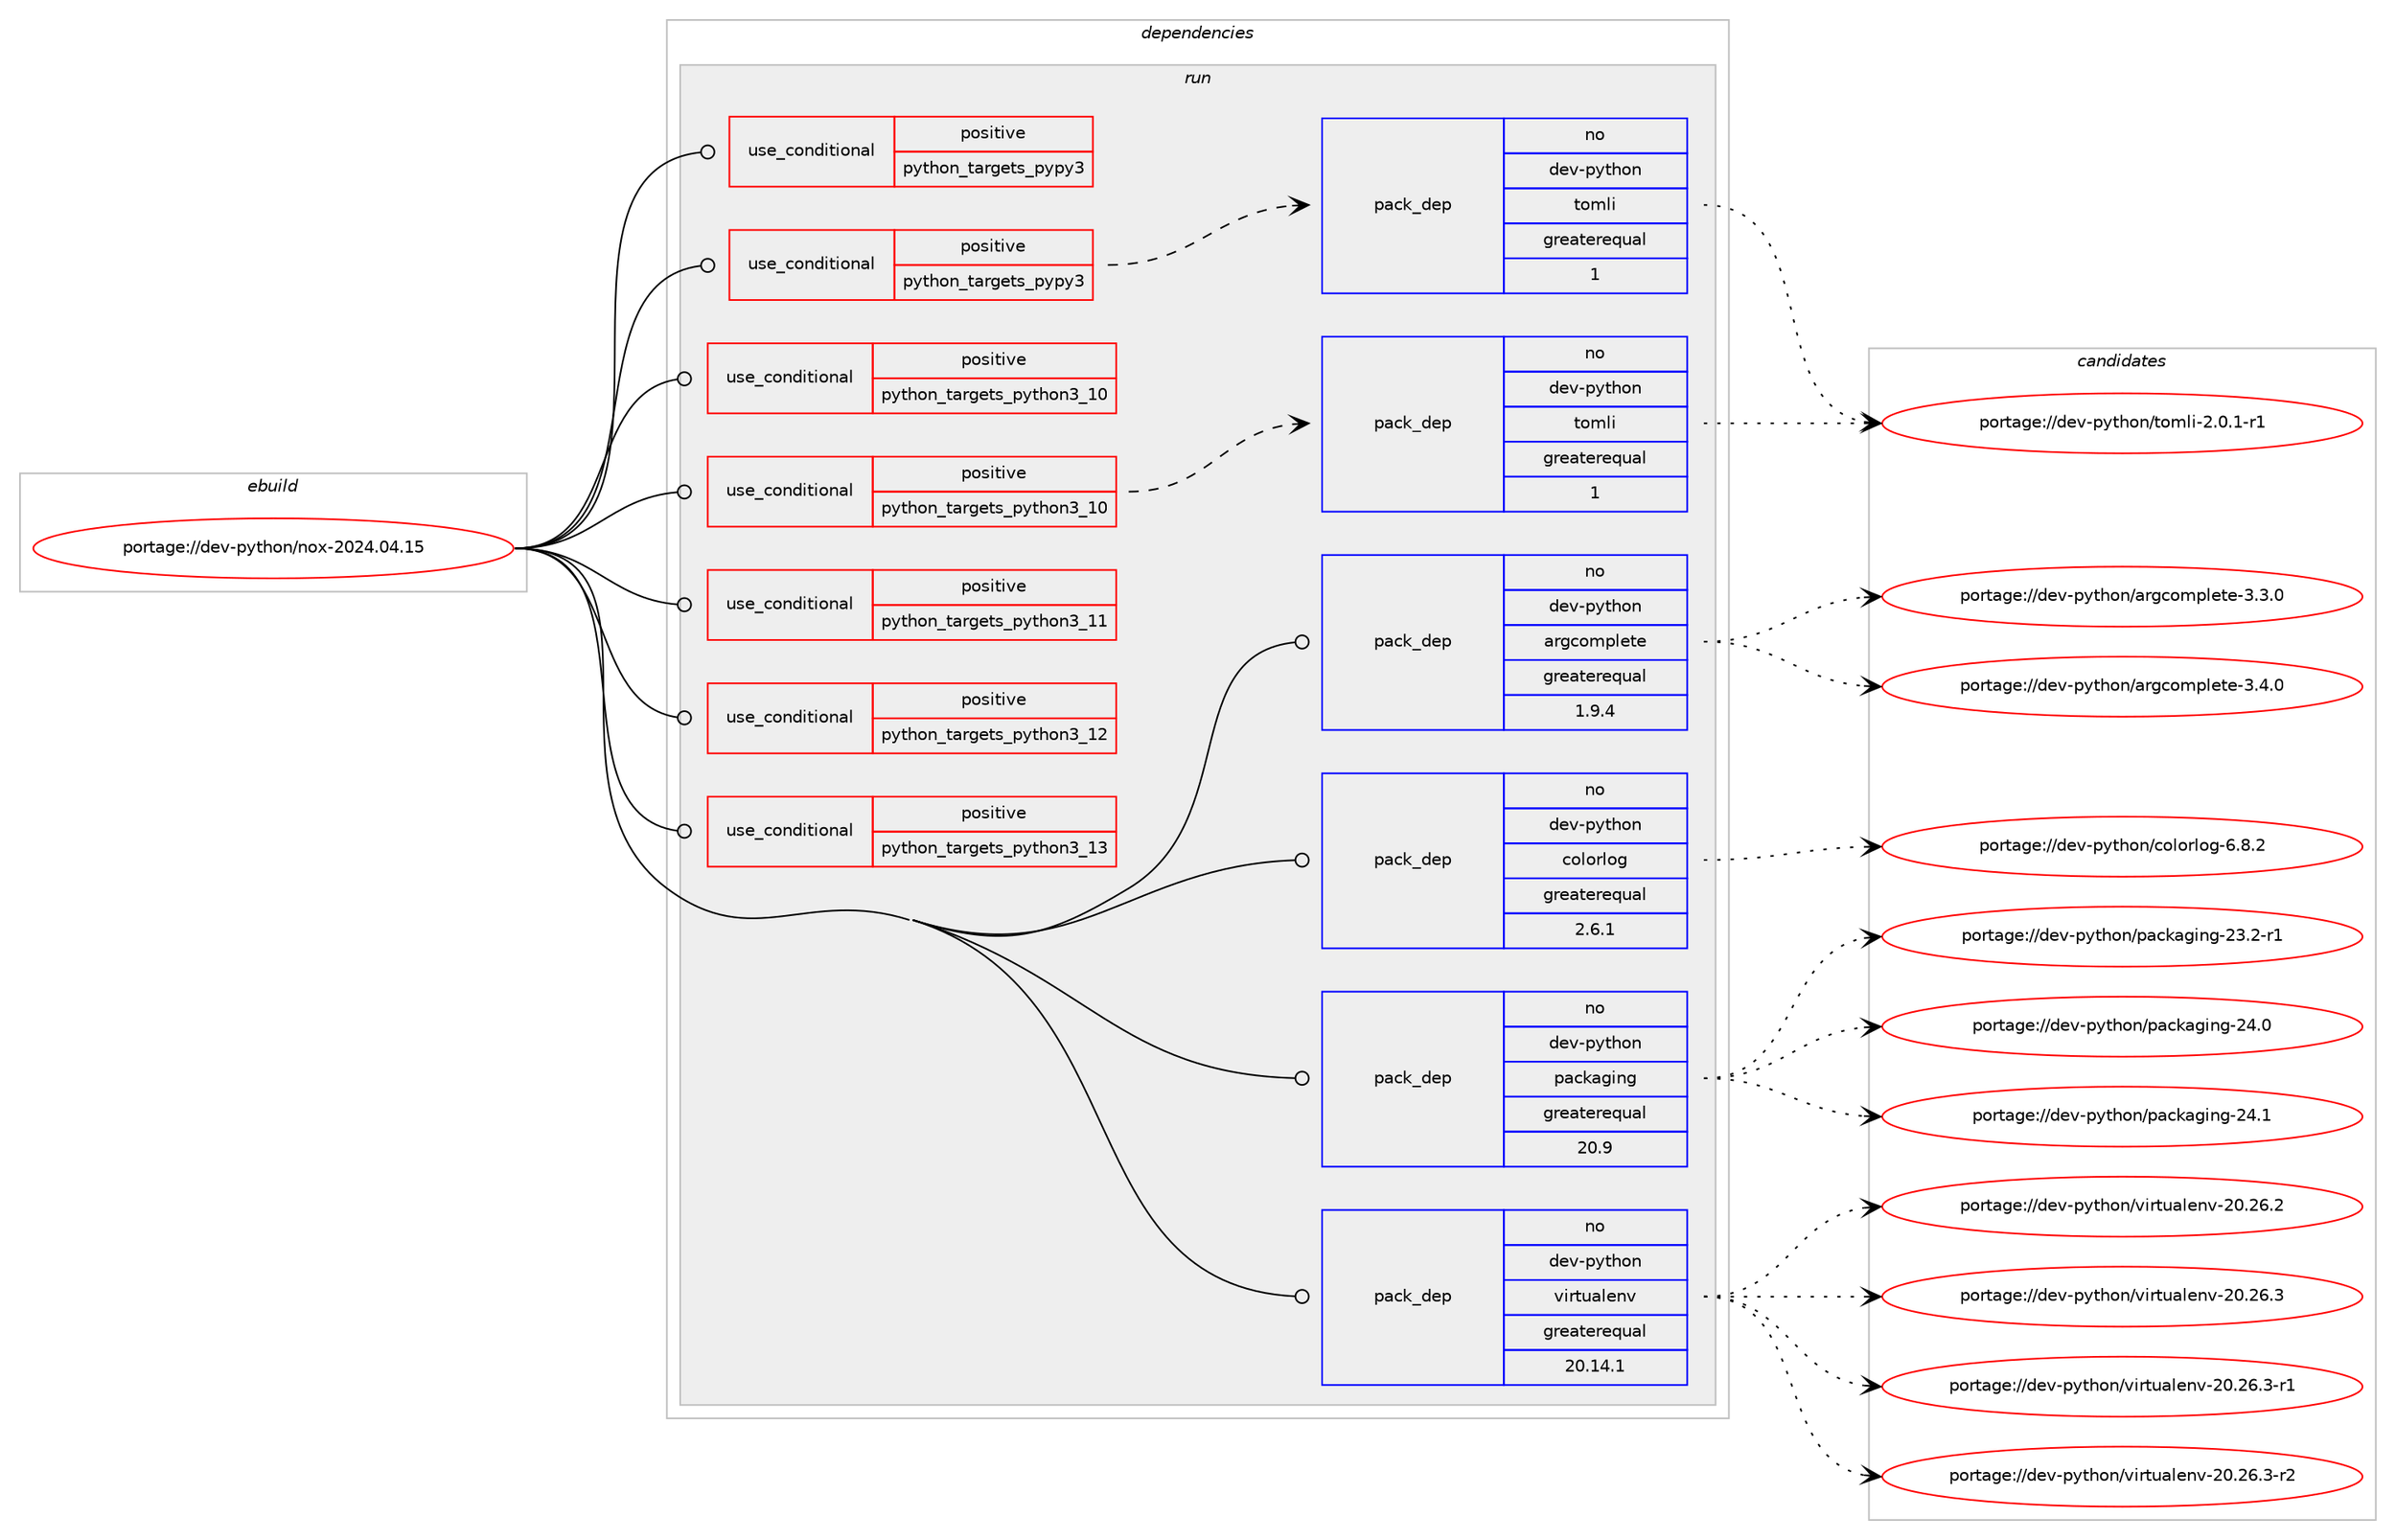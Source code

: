 digraph prolog {

# *************
# Graph options
# *************

newrank=true;
concentrate=true;
compound=true;
graph [rankdir=LR,fontname=Helvetica,fontsize=10,ranksep=1.5];#, ranksep=2.5, nodesep=0.2];
edge  [arrowhead=vee];
node  [fontname=Helvetica,fontsize=10];

# **********
# The ebuild
# **********

subgraph cluster_leftcol {
color=gray;
rank=same;
label=<<i>ebuild</i>>;
id [label="portage://dev-python/nox-2024.04.15", color=red, width=4, href="../dev-python/nox-2024.04.15.svg"];
}

# ****************
# The dependencies
# ****************

subgraph cluster_midcol {
color=gray;
label=<<i>dependencies</i>>;
subgraph cluster_compile {
fillcolor="#eeeeee";
style=filled;
label=<<i>compile</i>>;
}
subgraph cluster_compileandrun {
fillcolor="#eeeeee";
style=filled;
label=<<i>compile and run</i>>;
}
subgraph cluster_run {
fillcolor="#eeeeee";
style=filled;
label=<<i>run</i>>;
subgraph cond34317 {
dependency76634 [label=<<TABLE BORDER="0" CELLBORDER="1" CELLSPACING="0" CELLPADDING="4"><TR><TD ROWSPAN="3" CELLPADDING="10">use_conditional</TD></TR><TR><TD>positive</TD></TR><TR><TD>python_targets_pypy3</TD></TR></TABLE>>, shape=none, color=red];
# *** BEGIN UNKNOWN DEPENDENCY TYPE (TODO) ***
# dependency76634 -> package_dependency(portage://dev-python/nox-2024.04.15,run,no,dev-python,pypy3,none,[,,],any_same_slot,[])
# *** END UNKNOWN DEPENDENCY TYPE (TODO) ***

}
id:e -> dependency76634:w [weight=20,style="solid",arrowhead="odot"];
subgraph cond34318 {
dependency76635 [label=<<TABLE BORDER="0" CELLBORDER="1" CELLSPACING="0" CELLPADDING="4"><TR><TD ROWSPAN="3" CELLPADDING="10">use_conditional</TD></TR><TR><TD>positive</TD></TR><TR><TD>python_targets_pypy3</TD></TR></TABLE>>, shape=none, color=red];
subgraph pack41102 {
dependency76636 [label=<<TABLE BORDER="0" CELLBORDER="1" CELLSPACING="0" CELLPADDING="4" WIDTH="220"><TR><TD ROWSPAN="6" CELLPADDING="30">pack_dep</TD></TR><TR><TD WIDTH="110">no</TD></TR><TR><TD>dev-python</TD></TR><TR><TD>tomli</TD></TR><TR><TD>greaterequal</TD></TR><TR><TD>1</TD></TR></TABLE>>, shape=none, color=blue];
}
dependency76635:e -> dependency76636:w [weight=20,style="dashed",arrowhead="vee"];
}
id:e -> dependency76635:w [weight=20,style="solid",arrowhead="odot"];
subgraph cond34319 {
dependency76637 [label=<<TABLE BORDER="0" CELLBORDER="1" CELLSPACING="0" CELLPADDING="4"><TR><TD ROWSPAN="3" CELLPADDING="10">use_conditional</TD></TR><TR><TD>positive</TD></TR><TR><TD>python_targets_python3_10</TD></TR></TABLE>>, shape=none, color=red];
# *** BEGIN UNKNOWN DEPENDENCY TYPE (TODO) ***
# dependency76637 -> package_dependency(portage://dev-python/nox-2024.04.15,run,no,dev-lang,python,none,[,,],[slot(3.10)],[])
# *** END UNKNOWN DEPENDENCY TYPE (TODO) ***

}
id:e -> dependency76637:w [weight=20,style="solid",arrowhead="odot"];
subgraph cond34320 {
dependency76638 [label=<<TABLE BORDER="0" CELLBORDER="1" CELLSPACING="0" CELLPADDING="4"><TR><TD ROWSPAN="3" CELLPADDING="10">use_conditional</TD></TR><TR><TD>positive</TD></TR><TR><TD>python_targets_python3_10</TD></TR></TABLE>>, shape=none, color=red];
subgraph pack41103 {
dependency76639 [label=<<TABLE BORDER="0" CELLBORDER="1" CELLSPACING="0" CELLPADDING="4" WIDTH="220"><TR><TD ROWSPAN="6" CELLPADDING="30">pack_dep</TD></TR><TR><TD WIDTH="110">no</TD></TR><TR><TD>dev-python</TD></TR><TR><TD>tomli</TD></TR><TR><TD>greaterequal</TD></TR><TR><TD>1</TD></TR></TABLE>>, shape=none, color=blue];
}
dependency76638:e -> dependency76639:w [weight=20,style="dashed",arrowhead="vee"];
}
id:e -> dependency76638:w [weight=20,style="solid",arrowhead="odot"];
subgraph cond34321 {
dependency76640 [label=<<TABLE BORDER="0" CELLBORDER="1" CELLSPACING="0" CELLPADDING="4"><TR><TD ROWSPAN="3" CELLPADDING="10">use_conditional</TD></TR><TR><TD>positive</TD></TR><TR><TD>python_targets_python3_11</TD></TR></TABLE>>, shape=none, color=red];
# *** BEGIN UNKNOWN DEPENDENCY TYPE (TODO) ***
# dependency76640 -> package_dependency(portage://dev-python/nox-2024.04.15,run,no,dev-lang,python,none,[,,],[slot(3.11)],[])
# *** END UNKNOWN DEPENDENCY TYPE (TODO) ***

}
id:e -> dependency76640:w [weight=20,style="solid",arrowhead="odot"];
subgraph cond34322 {
dependency76641 [label=<<TABLE BORDER="0" CELLBORDER="1" CELLSPACING="0" CELLPADDING="4"><TR><TD ROWSPAN="3" CELLPADDING="10">use_conditional</TD></TR><TR><TD>positive</TD></TR><TR><TD>python_targets_python3_12</TD></TR></TABLE>>, shape=none, color=red];
# *** BEGIN UNKNOWN DEPENDENCY TYPE (TODO) ***
# dependency76641 -> package_dependency(portage://dev-python/nox-2024.04.15,run,no,dev-lang,python,none,[,,],[slot(3.12)],[])
# *** END UNKNOWN DEPENDENCY TYPE (TODO) ***

}
id:e -> dependency76641:w [weight=20,style="solid",arrowhead="odot"];
subgraph cond34323 {
dependency76642 [label=<<TABLE BORDER="0" CELLBORDER="1" CELLSPACING="0" CELLPADDING="4"><TR><TD ROWSPAN="3" CELLPADDING="10">use_conditional</TD></TR><TR><TD>positive</TD></TR><TR><TD>python_targets_python3_13</TD></TR></TABLE>>, shape=none, color=red];
# *** BEGIN UNKNOWN DEPENDENCY TYPE (TODO) ***
# dependency76642 -> package_dependency(portage://dev-python/nox-2024.04.15,run,no,dev-lang,python,none,[,,],[slot(3.13)],[])
# *** END UNKNOWN DEPENDENCY TYPE (TODO) ***

}
id:e -> dependency76642:w [weight=20,style="solid",arrowhead="odot"];
subgraph pack41104 {
dependency76643 [label=<<TABLE BORDER="0" CELLBORDER="1" CELLSPACING="0" CELLPADDING="4" WIDTH="220"><TR><TD ROWSPAN="6" CELLPADDING="30">pack_dep</TD></TR><TR><TD WIDTH="110">no</TD></TR><TR><TD>dev-python</TD></TR><TR><TD>argcomplete</TD></TR><TR><TD>greaterequal</TD></TR><TR><TD>1.9.4</TD></TR></TABLE>>, shape=none, color=blue];
}
id:e -> dependency76643:w [weight=20,style="solid",arrowhead="odot"];
subgraph pack41105 {
dependency76644 [label=<<TABLE BORDER="0" CELLBORDER="1" CELLSPACING="0" CELLPADDING="4" WIDTH="220"><TR><TD ROWSPAN="6" CELLPADDING="30">pack_dep</TD></TR><TR><TD WIDTH="110">no</TD></TR><TR><TD>dev-python</TD></TR><TR><TD>colorlog</TD></TR><TR><TD>greaterequal</TD></TR><TR><TD>2.6.1</TD></TR></TABLE>>, shape=none, color=blue];
}
id:e -> dependency76644:w [weight=20,style="solid",arrowhead="odot"];
subgraph pack41106 {
dependency76645 [label=<<TABLE BORDER="0" CELLBORDER="1" CELLSPACING="0" CELLPADDING="4" WIDTH="220"><TR><TD ROWSPAN="6" CELLPADDING="30">pack_dep</TD></TR><TR><TD WIDTH="110">no</TD></TR><TR><TD>dev-python</TD></TR><TR><TD>packaging</TD></TR><TR><TD>greaterequal</TD></TR><TR><TD>20.9</TD></TR></TABLE>>, shape=none, color=blue];
}
id:e -> dependency76645:w [weight=20,style="solid",arrowhead="odot"];
subgraph pack41107 {
dependency76646 [label=<<TABLE BORDER="0" CELLBORDER="1" CELLSPACING="0" CELLPADDING="4" WIDTH="220"><TR><TD ROWSPAN="6" CELLPADDING="30">pack_dep</TD></TR><TR><TD WIDTH="110">no</TD></TR><TR><TD>dev-python</TD></TR><TR><TD>virtualenv</TD></TR><TR><TD>greaterequal</TD></TR><TR><TD>20.14.1</TD></TR></TABLE>>, shape=none, color=blue];
}
id:e -> dependency76646:w [weight=20,style="solid",arrowhead="odot"];
}
}

# **************
# The candidates
# **************

subgraph cluster_choices {
rank=same;
color=gray;
label=<<i>candidates</i>>;

subgraph choice41102 {
color=black;
nodesep=1;
choice10010111845112121116104111110471161111091081054550464846494511449 [label="portage://dev-python/tomli-2.0.1-r1", color=red, width=4,href="../dev-python/tomli-2.0.1-r1.svg"];
dependency76636:e -> choice10010111845112121116104111110471161111091081054550464846494511449:w [style=dotted,weight="100"];
}
subgraph choice41103 {
color=black;
nodesep=1;
choice10010111845112121116104111110471161111091081054550464846494511449 [label="portage://dev-python/tomli-2.0.1-r1", color=red, width=4,href="../dev-python/tomli-2.0.1-r1.svg"];
dependency76639:e -> choice10010111845112121116104111110471161111091081054550464846494511449:w [style=dotted,weight="100"];
}
subgraph choice41104 {
color=black;
nodesep=1;
choice10010111845112121116104111110479711410399111109112108101116101455146514648 [label="portage://dev-python/argcomplete-3.3.0", color=red, width=4,href="../dev-python/argcomplete-3.3.0.svg"];
choice10010111845112121116104111110479711410399111109112108101116101455146524648 [label="portage://dev-python/argcomplete-3.4.0", color=red, width=4,href="../dev-python/argcomplete-3.4.0.svg"];
dependency76643:e -> choice10010111845112121116104111110479711410399111109112108101116101455146514648:w [style=dotted,weight="100"];
dependency76643:e -> choice10010111845112121116104111110479711410399111109112108101116101455146524648:w [style=dotted,weight="100"];
}
subgraph choice41105 {
color=black;
nodesep=1;
choice100101118451121211161041111104799111108111114108111103455446564650 [label="portage://dev-python/colorlog-6.8.2", color=red, width=4,href="../dev-python/colorlog-6.8.2.svg"];
dependency76644:e -> choice100101118451121211161041111104799111108111114108111103455446564650:w [style=dotted,weight="100"];
}
subgraph choice41106 {
color=black;
nodesep=1;
choice100101118451121211161041111104711297991079710310511010345505146504511449 [label="portage://dev-python/packaging-23.2-r1", color=red, width=4,href="../dev-python/packaging-23.2-r1.svg"];
choice10010111845112121116104111110471129799107971031051101034550524648 [label="portage://dev-python/packaging-24.0", color=red, width=4,href="../dev-python/packaging-24.0.svg"];
choice10010111845112121116104111110471129799107971031051101034550524649 [label="portage://dev-python/packaging-24.1", color=red, width=4,href="../dev-python/packaging-24.1.svg"];
dependency76645:e -> choice100101118451121211161041111104711297991079710310511010345505146504511449:w [style=dotted,weight="100"];
dependency76645:e -> choice10010111845112121116104111110471129799107971031051101034550524648:w [style=dotted,weight="100"];
dependency76645:e -> choice10010111845112121116104111110471129799107971031051101034550524649:w [style=dotted,weight="100"];
}
subgraph choice41107 {
color=black;
nodesep=1;
choice1001011184511212111610411111047118105114116117971081011101184550484650544650 [label="portage://dev-python/virtualenv-20.26.2", color=red, width=4,href="../dev-python/virtualenv-20.26.2.svg"];
choice1001011184511212111610411111047118105114116117971081011101184550484650544651 [label="portage://dev-python/virtualenv-20.26.3", color=red, width=4,href="../dev-python/virtualenv-20.26.3.svg"];
choice10010111845112121116104111110471181051141161179710810111011845504846505446514511449 [label="portage://dev-python/virtualenv-20.26.3-r1", color=red, width=4,href="../dev-python/virtualenv-20.26.3-r1.svg"];
choice10010111845112121116104111110471181051141161179710810111011845504846505446514511450 [label="portage://dev-python/virtualenv-20.26.3-r2", color=red, width=4,href="../dev-python/virtualenv-20.26.3-r2.svg"];
dependency76646:e -> choice1001011184511212111610411111047118105114116117971081011101184550484650544650:w [style=dotted,weight="100"];
dependency76646:e -> choice1001011184511212111610411111047118105114116117971081011101184550484650544651:w [style=dotted,weight="100"];
dependency76646:e -> choice10010111845112121116104111110471181051141161179710810111011845504846505446514511449:w [style=dotted,weight="100"];
dependency76646:e -> choice10010111845112121116104111110471181051141161179710810111011845504846505446514511450:w [style=dotted,weight="100"];
}
}

}
